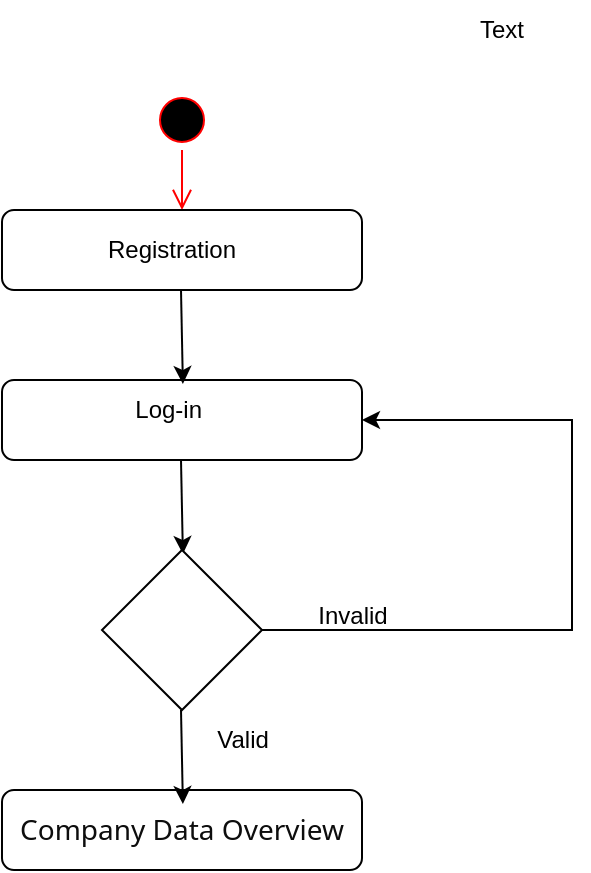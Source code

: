 <mxfile version="24.4.0" type="github">
  <diagram name="Page-1" id="NfVHVe16_3ZXJLiVByDt">
    <mxGraphModel dx="880" dy="468" grid="1" gridSize="10" guides="1" tooltips="1" connect="1" arrows="1" fold="1" page="1" pageScale="1" pageWidth="827" pageHeight="1169" math="0" shadow="0">
      <root>
        <mxCell id="0" />
        <mxCell id="1" parent="0" />
        <mxCell id="g1CvBdNcYukEIJ930ufU-1" value="" style="ellipse;html=1;shape=startState;fillColor=#000000;strokeColor=#ff0000;" parent="1" vertex="1">
          <mxGeometry x="340" y="80" width="30" height="30" as="geometry" />
        </mxCell>
        <mxCell id="g1CvBdNcYukEIJ930ufU-2" value="" style="edgeStyle=orthogonalEdgeStyle;html=1;verticalAlign=bottom;endArrow=open;endSize=8;strokeColor=#ff0000;rounded=0;" parent="1" source="g1CvBdNcYukEIJ930ufU-1" edge="1">
          <mxGeometry relative="1" as="geometry">
            <mxPoint x="355" y="140" as="targetPoint" />
          </mxGeometry>
        </mxCell>
        <mxCell id="g1CvBdNcYukEIJ930ufU-3" value="" style="rounded=1;whiteSpace=wrap;html=1;" parent="1" vertex="1">
          <mxGeometry x="265" y="140" width="180" height="40" as="geometry" />
        </mxCell>
        <mxCell id="asgD6qPL72ZVsfwPhrNI-1" value="Registration" style="text;html=1;align=center;verticalAlign=middle;whiteSpace=wrap;rounded=0;" vertex="1" parent="1">
          <mxGeometry x="320" y="145" width="60" height="30" as="geometry" />
        </mxCell>
        <mxCell id="asgD6qPL72ZVsfwPhrNI-2" value="" style="rounded=1;whiteSpace=wrap;html=1;" vertex="1" parent="1">
          <mxGeometry x="265" y="225" width="180" height="40" as="geometry" />
        </mxCell>
        <mxCell id="asgD6qPL72ZVsfwPhrNI-3" value="Log-in&amp;nbsp;" style="text;html=1;align=center;verticalAlign=middle;whiteSpace=wrap;rounded=0;" vertex="1" parent="1">
          <mxGeometry x="320" y="225" width="60" height="30" as="geometry" />
        </mxCell>
        <mxCell id="asgD6qPL72ZVsfwPhrNI-4" value="&lt;span style=&quot;color: rgb(13, 13, 13); font-family: Söhne, ui-sans-serif, system-ui, -apple-system, &amp;quot;Segoe UI&amp;quot;, Roboto, Ubuntu, Cantarell, &amp;quot;Noto Sans&amp;quot;, sans-serif, &amp;quot;Helvetica Neue&amp;quot;, Arial, &amp;quot;Apple Color Emoji&amp;quot;, &amp;quot;Segoe UI Emoji&amp;quot;, &amp;quot;Segoe UI Symbol&amp;quot;, &amp;quot;Noto Color Emoji&amp;quot;; text-align: start; white-space-collapse: preserve; background-color: rgb(255, 255, 255);&quot;&gt;&lt;font style=&quot;font-size: 14px;&quot;&gt;Company Data Overview&lt;/font&gt;&lt;/span&gt;" style="rounded=1;whiteSpace=wrap;html=1;" vertex="1" parent="1">
          <mxGeometry x="265" y="430" width="180" height="40" as="geometry" />
        </mxCell>
        <mxCell id="asgD6qPL72ZVsfwPhrNI-5" value="Text" style="text;html=1;align=center;verticalAlign=middle;whiteSpace=wrap;rounded=0;" vertex="1" parent="1">
          <mxGeometry x="485" y="35" width="60" height="30" as="geometry" />
        </mxCell>
        <mxCell id="asgD6qPL72ZVsfwPhrNI-6" value="" style="endArrow=classic;html=1;rounded=0;exitX=0.467;exitY=0.95;exitDx=0;exitDy=0;entryX=0.5;entryY=0;entryDx=0;entryDy=0;exitPerimeter=0;" edge="1" parent="1">
          <mxGeometry width="50" height="50" relative="1" as="geometry">
            <mxPoint x="354.5" y="180" as="sourcePoint" />
            <mxPoint x="355.44" y="227" as="targetPoint" />
          </mxGeometry>
        </mxCell>
        <mxCell id="asgD6qPL72ZVsfwPhrNI-7" value="" style="endArrow=classic;html=1;rounded=0;exitX=0.467;exitY=0.95;exitDx=0;exitDy=0;entryX=0.5;entryY=0;entryDx=0;entryDy=0;exitPerimeter=0;" edge="1" parent="1">
          <mxGeometry width="50" height="50" relative="1" as="geometry">
            <mxPoint x="354.5" y="265" as="sourcePoint" />
            <mxPoint x="355.44" y="312" as="targetPoint" />
          </mxGeometry>
        </mxCell>
        <mxCell id="asgD6qPL72ZVsfwPhrNI-8" value="" style="rhombus;whiteSpace=wrap;html=1;" vertex="1" parent="1">
          <mxGeometry x="315" y="310" width="80" height="80" as="geometry" />
        </mxCell>
        <mxCell id="asgD6qPL72ZVsfwPhrNI-9" value="" style="endArrow=classic;html=1;rounded=0;exitX=1;exitY=0.5;exitDx=0;exitDy=0;entryX=1;entryY=0.5;entryDx=0;entryDy=0;" edge="1" parent="1" source="asgD6qPL72ZVsfwPhrNI-8" target="asgD6qPL72ZVsfwPhrNI-2">
          <mxGeometry width="50" height="50" relative="1" as="geometry">
            <mxPoint x="420" y="350" as="sourcePoint" />
            <mxPoint x="530" y="350" as="targetPoint" />
            <Array as="points">
              <mxPoint x="550" y="350" />
              <mxPoint x="550" y="245" />
            </Array>
          </mxGeometry>
        </mxCell>
        <mxCell id="asgD6qPL72ZVsfwPhrNI-10" value="" style="endArrow=classic;html=1;rounded=0;exitX=0.467;exitY=0.95;exitDx=0;exitDy=0;entryX=0.5;entryY=0;entryDx=0;entryDy=0;exitPerimeter=0;" edge="1" parent="1">
          <mxGeometry width="50" height="50" relative="1" as="geometry">
            <mxPoint x="354.5" y="390" as="sourcePoint" />
            <mxPoint x="355.44" y="437" as="targetPoint" />
          </mxGeometry>
        </mxCell>
        <mxCell id="asgD6qPL72ZVsfwPhrNI-11" value="Invalid" style="text;html=1;align=center;verticalAlign=middle;resizable=0;points=[];autosize=1;strokeColor=none;fillColor=none;" vertex="1" parent="1">
          <mxGeometry x="410" y="328" width="60" height="30" as="geometry" />
        </mxCell>
        <mxCell id="asgD6qPL72ZVsfwPhrNI-12" value="Valid" style="text;html=1;align=center;verticalAlign=middle;resizable=0;points=[];autosize=1;strokeColor=none;fillColor=none;" vertex="1" parent="1">
          <mxGeometry x="360" y="390" width="50" height="30" as="geometry" />
        </mxCell>
      </root>
    </mxGraphModel>
  </diagram>
</mxfile>
